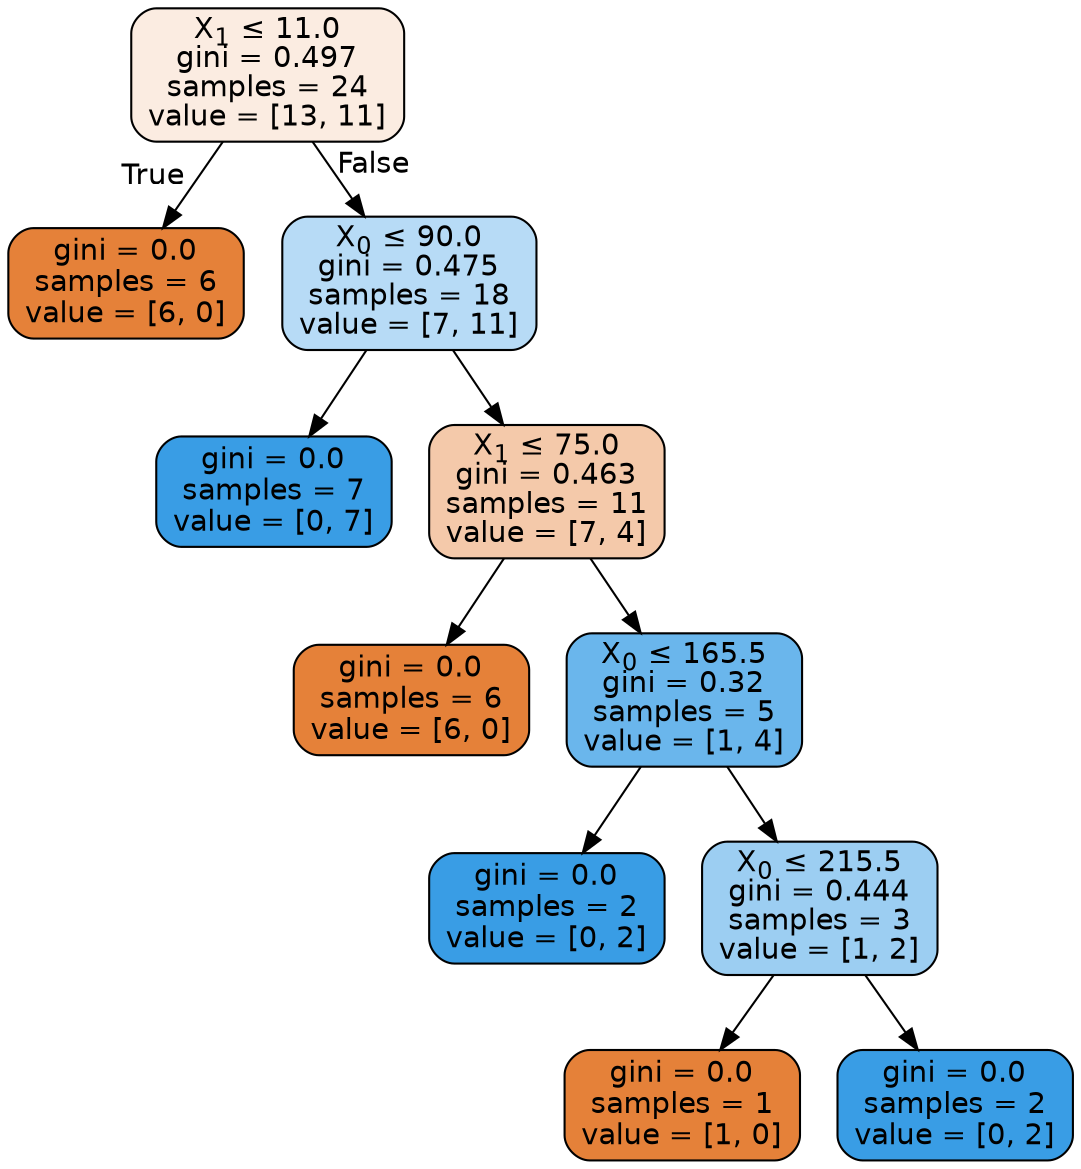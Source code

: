 digraph Tree {
node [shape=box, style="filled, rounded", color="black", fontname="helvetica"] ;
edge [fontname="helvetica"] ;
0 [label=<X<SUB>1</SUB> &le; 11.0<br/>gini = 0.497<br/>samples = 24<br/>value = [13, 11]>, fillcolor="#fbece1"] ;
1 [label=<gini = 0.0<br/>samples = 6<br/>value = [6, 0]>, fillcolor="#e58139"] ;
0 -> 1 [labeldistance=2.5, labelangle=45, headlabel="True"] ;
2 [label=<X<SUB>0</SUB> &le; 90.0<br/>gini = 0.475<br/>samples = 18<br/>value = [7, 11]>, fillcolor="#b7dbf6"] ;
0 -> 2 [labeldistance=2.5, labelangle=-45, headlabel="False"] ;
3 [label=<gini = 0.0<br/>samples = 7<br/>value = [0, 7]>, fillcolor="#399de5"] ;
2 -> 3 ;
4 [label=<X<SUB>1</SUB> &le; 75.0<br/>gini = 0.463<br/>samples = 11<br/>value = [7, 4]>, fillcolor="#f4c9aa"] ;
2 -> 4 ;
5 [label=<gini = 0.0<br/>samples = 6<br/>value = [6, 0]>, fillcolor="#e58139"] ;
4 -> 5 ;
6 [label=<X<SUB>0</SUB> &le; 165.5<br/>gini = 0.32<br/>samples = 5<br/>value = [1, 4]>, fillcolor="#6ab6ec"] ;
4 -> 6 ;
7 [label=<gini = 0.0<br/>samples = 2<br/>value = [0, 2]>, fillcolor="#399de5"] ;
6 -> 7 ;
8 [label=<X<SUB>0</SUB> &le; 215.5<br/>gini = 0.444<br/>samples = 3<br/>value = [1, 2]>, fillcolor="#9ccef2"] ;
6 -> 8 ;
9 [label=<gini = 0.0<br/>samples = 1<br/>value = [1, 0]>, fillcolor="#e58139"] ;
8 -> 9 ;
10 [label=<gini = 0.0<br/>samples = 2<br/>value = [0, 2]>, fillcolor="#399de5"] ;
8 -> 10 ;
}
